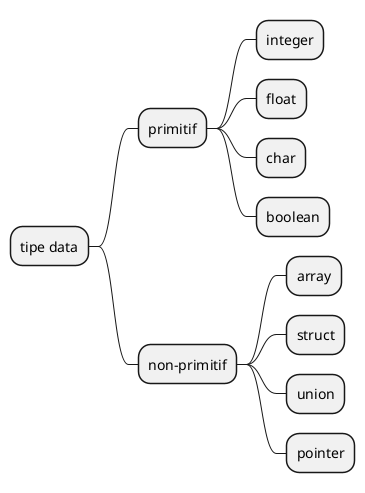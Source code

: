 @startmindmap (tipe data)
* tipe data
** primitif
*** integer
*** float
*** char
*** boolean
** non-primitif
*** array
*** struct
*** union
*** pointer
@endmindmap